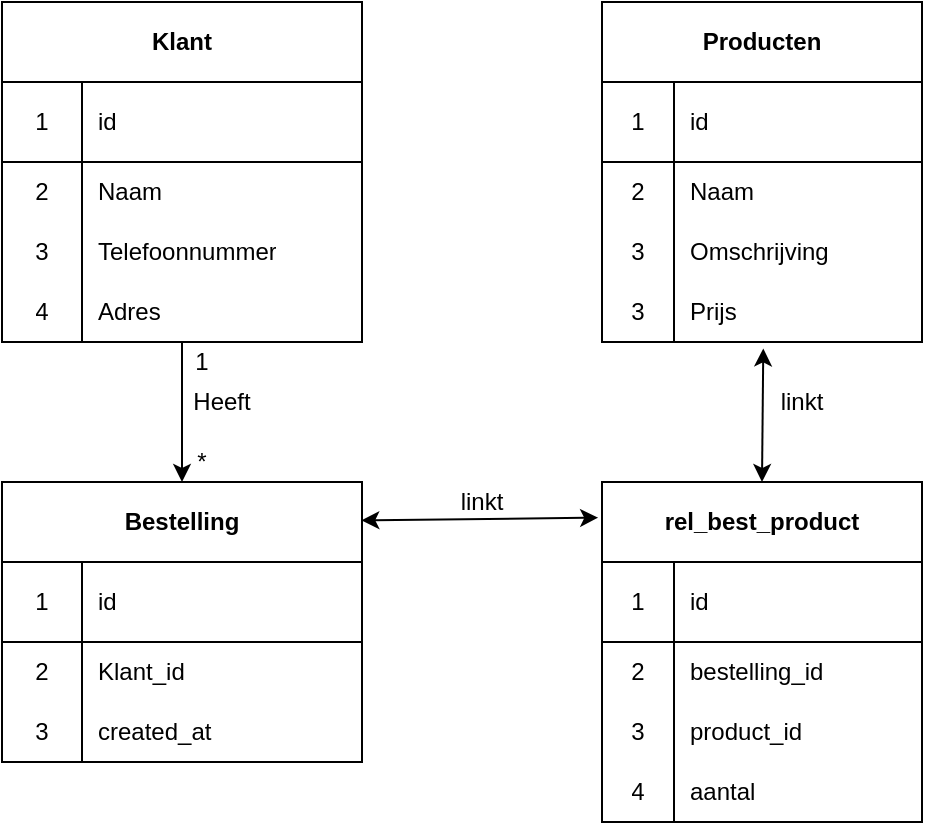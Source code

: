 <mxfile version="14.5.3" type="github">
  <diagram id="C5RBs43oDa-KdzZeNtuy" name="Page-1">
    <mxGraphModel dx="833" dy="593" grid="1" gridSize="10" guides="1" tooltips="1" connect="1" arrows="1" fold="1" page="1" pageScale="1" pageWidth="1300" pageHeight="1300" background="none" math="0" shadow="0">
      <root>
        <mxCell id="WIyWlLk6GJQsqaUBKTNV-0" />
        <mxCell id="WIyWlLk6GJQsqaUBKTNV-1" parent="WIyWlLk6GJQsqaUBKTNV-0" />
        <mxCell id="O79oeAFL2QF2HTidsIBU-59" style="edgeStyle=orthogonalEdgeStyle;rounded=0;orthogonalLoop=1;jettySize=auto;html=1;exitX=0.5;exitY=1;exitDx=0;exitDy=0;entryX=0.5;entryY=0;entryDx=0;entryDy=0;" edge="1" parent="WIyWlLk6GJQsqaUBKTNV-1" source="O79oeAFL2QF2HTidsIBU-7" target="O79oeAFL2QF2HTidsIBU-33">
          <mxGeometry relative="1" as="geometry" />
        </mxCell>
        <mxCell id="O79oeAFL2QF2HTidsIBU-7" value="Klant" style="shape=table;html=1;whiteSpace=wrap;startSize=40;container=1;collapsible=0;childLayout=tableLayout;fixedRows=1;rowLines=0;fontStyle=1;align=center;" vertex="1" parent="WIyWlLk6GJQsqaUBKTNV-1">
          <mxGeometry x="140" y="120" width="180" height="170" as="geometry" />
        </mxCell>
        <mxCell id="O79oeAFL2QF2HTidsIBU-8" value="" style="shape=partialRectangle;html=1;whiteSpace=wrap;collapsible=0;dropTarget=0;pointerEvents=0;fillColor=none;top=0;left=0;bottom=1;right=0;points=[[0,0.5],[1,0.5]];portConstraint=eastwest;" vertex="1" parent="O79oeAFL2QF2HTidsIBU-7">
          <mxGeometry y="40" width="180" height="40" as="geometry" />
        </mxCell>
        <mxCell id="O79oeAFL2QF2HTidsIBU-9" value="1" style="shape=partialRectangle;html=1;whiteSpace=wrap;connectable=0;fillColor=none;top=0;left=0;bottom=0;right=0;overflow=hidden;" vertex="1" parent="O79oeAFL2QF2HTidsIBU-8">
          <mxGeometry width="40" height="40" as="geometry" />
        </mxCell>
        <mxCell id="O79oeAFL2QF2HTidsIBU-10" value="id" style="shape=partialRectangle;html=1;whiteSpace=wrap;connectable=0;fillColor=none;top=0;left=0;bottom=0;right=0;align=left;spacingLeft=6;overflow=hidden;" vertex="1" parent="O79oeAFL2QF2HTidsIBU-8">
          <mxGeometry x="40" width="140" height="40" as="geometry" />
        </mxCell>
        <mxCell id="O79oeAFL2QF2HTidsIBU-11" value="" style="shape=partialRectangle;html=1;whiteSpace=wrap;collapsible=0;dropTarget=0;pointerEvents=0;fillColor=none;top=0;left=0;bottom=0;right=0;points=[[0,0.5],[1,0.5]];portConstraint=eastwest;" vertex="1" parent="O79oeAFL2QF2HTidsIBU-7">
          <mxGeometry y="80" width="180" height="30" as="geometry" />
        </mxCell>
        <mxCell id="O79oeAFL2QF2HTidsIBU-12" value="2" style="shape=partialRectangle;html=1;whiteSpace=wrap;connectable=0;fillColor=none;top=0;left=0;bottom=0;right=0;overflow=hidden;" vertex="1" parent="O79oeAFL2QF2HTidsIBU-11">
          <mxGeometry width="40" height="30" as="geometry" />
        </mxCell>
        <mxCell id="O79oeAFL2QF2HTidsIBU-13" value="Naam" style="shape=partialRectangle;html=1;whiteSpace=wrap;connectable=0;fillColor=none;top=0;left=0;bottom=0;right=0;align=left;spacingLeft=6;overflow=hidden;" vertex="1" parent="O79oeAFL2QF2HTidsIBU-11">
          <mxGeometry x="40" width="140" height="30" as="geometry" />
        </mxCell>
        <mxCell id="O79oeAFL2QF2HTidsIBU-14" value="" style="shape=partialRectangle;html=1;whiteSpace=wrap;collapsible=0;dropTarget=0;pointerEvents=0;fillColor=none;top=0;left=0;bottom=0;right=0;points=[[0,0.5],[1,0.5]];portConstraint=eastwest;" vertex="1" parent="O79oeAFL2QF2HTidsIBU-7">
          <mxGeometry y="110" width="180" height="30" as="geometry" />
        </mxCell>
        <mxCell id="O79oeAFL2QF2HTidsIBU-15" value="3" style="shape=partialRectangle;html=1;whiteSpace=wrap;connectable=0;fillColor=none;top=0;left=0;bottom=0;right=0;overflow=hidden;" vertex="1" parent="O79oeAFL2QF2HTidsIBU-14">
          <mxGeometry width="40" height="30" as="geometry" />
        </mxCell>
        <mxCell id="O79oeAFL2QF2HTidsIBU-16" value="Telefoonnummer" style="shape=partialRectangle;html=1;whiteSpace=wrap;connectable=0;fillColor=none;top=0;left=0;bottom=0;right=0;align=left;spacingLeft=6;overflow=hidden;" vertex="1" parent="O79oeAFL2QF2HTidsIBU-14">
          <mxGeometry x="40" width="140" height="30" as="geometry" />
        </mxCell>
        <mxCell id="O79oeAFL2QF2HTidsIBU-17" value="" style="shape=partialRectangle;html=1;whiteSpace=wrap;collapsible=0;dropTarget=0;pointerEvents=0;fillColor=none;top=0;left=0;bottom=0;right=0;points=[[0,0.5],[1,0.5]];portConstraint=eastwest;" vertex="1" parent="O79oeAFL2QF2HTidsIBU-7">
          <mxGeometry y="140" width="180" height="30" as="geometry" />
        </mxCell>
        <mxCell id="O79oeAFL2QF2HTidsIBU-18" value="4" style="shape=partialRectangle;html=1;whiteSpace=wrap;connectable=0;fillColor=none;top=0;left=0;bottom=0;right=0;overflow=hidden;" vertex="1" parent="O79oeAFL2QF2HTidsIBU-17">
          <mxGeometry width="40" height="30" as="geometry" />
        </mxCell>
        <mxCell id="O79oeAFL2QF2HTidsIBU-19" value="Adres" style="shape=partialRectangle;html=1;whiteSpace=wrap;connectable=0;fillColor=none;top=0;left=0;bottom=0;right=0;align=left;spacingLeft=6;overflow=hidden;" vertex="1" parent="O79oeAFL2QF2HTidsIBU-17">
          <mxGeometry x="40" width="140" height="30" as="geometry" />
        </mxCell>
        <mxCell id="O79oeAFL2QF2HTidsIBU-20" value="Producten" style="shape=table;html=1;whiteSpace=wrap;startSize=40;container=1;collapsible=0;childLayout=tableLayout;fixedRows=1;rowLines=0;fontStyle=1;align=center;" vertex="1" parent="WIyWlLk6GJQsqaUBKTNV-1">
          <mxGeometry x="440" y="120" width="160" height="170" as="geometry" />
        </mxCell>
        <mxCell id="O79oeAFL2QF2HTidsIBU-21" value="" style="shape=partialRectangle;html=1;whiteSpace=wrap;collapsible=0;dropTarget=0;pointerEvents=0;fillColor=none;top=0;left=0;bottom=1;right=0;points=[[0,0.5],[1,0.5]];portConstraint=eastwest;" vertex="1" parent="O79oeAFL2QF2HTidsIBU-20">
          <mxGeometry y="40" width="160" height="40" as="geometry" />
        </mxCell>
        <mxCell id="O79oeAFL2QF2HTidsIBU-22" value="1" style="shape=partialRectangle;html=1;whiteSpace=wrap;connectable=0;fillColor=none;top=0;left=0;bottom=0;right=0;overflow=hidden;" vertex="1" parent="O79oeAFL2QF2HTidsIBU-21">
          <mxGeometry width="36" height="40" as="geometry" />
        </mxCell>
        <mxCell id="O79oeAFL2QF2HTidsIBU-23" value="id" style="shape=partialRectangle;html=1;whiteSpace=wrap;connectable=0;fillColor=none;top=0;left=0;bottom=0;right=0;align=left;spacingLeft=6;overflow=hidden;" vertex="1" parent="O79oeAFL2QF2HTidsIBU-21">
          <mxGeometry x="36" width="124" height="40" as="geometry" />
        </mxCell>
        <mxCell id="O79oeAFL2QF2HTidsIBU-24" value="" style="shape=partialRectangle;html=1;whiteSpace=wrap;collapsible=0;dropTarget=0;pointerEvents=0;fillColor=none;top=0;left=0;bottom=0;right=0;points=[[0,0.5],[1,0.5]];portConstraint=eastwest;" vertex="1" parent="O79oeAFL2QF2HTidsIBU-20">
          <mxGeometry y="80" width="160" height="30" as="geometry" />
        </mxCell>
        <mxCell id="O79oeAFL2QF2HTidsIBU-25" value="2" style="shape=partialRectangle;html=1;whiteSpace=wrap;connectable=0;fillColor=none;top=0;left=0;bottom=0;right=0;overflow=hidden;" vertex="1" parent="O79oeAFL2QF2HTidsIBU-24">
          <mxGeometry width="36" height="30" as="geometry" />
        </mxCell>
        <mxCell id="O79oeAFL2QF2HTidsIBU-26" value="Naam" style="shape=partialRectangle;html=1;whiteSpace=wrap;connectable=0;fillColor=none;top=0;left=0;bottom=0;right=0;align=left;spacingLeft=6;overflow=hidden;" vertex="1" parent="O79oeAFL2QF2HTidsIBU-24">
          <mxGeometry x="36" width="124" height="30" as="geometry" />
        </mxCell>
        <mxCell id="O79oeAFL2QF2HTidsIBU-27" value="" style="shape=partialRectangle;html=1;whiteSpace=wrap;collapsible=0;dropTarget=0;pointerEvents=0;fillColor=none;top=0;left=0;bottom=0;right=0;points=[[0,0.5],[1,0.5]];portConstraint=eastwest;" vertex="1" parent="O79oeAFL2QF2HTidsIBU-20">
          <mxGeometry y="110" width="160" height="30" as="geometry" />
        </mxCell>
        <mxCell id="O79oeAFL2QF2HTidsIBU-28" value="3" style="shape=partialRectangle;html=1;whiteSpace=wrap;connectable=0;fillColor=none;top=0;left=0;bottom=0;right=0;overflow=hidden;" vertex="1" parent="O79oeAFL2QF2HTidsIBU-27">
          <mxGeometry width="36" height="30" as="geometry" />
        </mxCell>
        <mxCell id="O79oeAFL2QF2HTidsIBU-29" value="Omschrijving" style="shape=partialRectangle;html=1;whiteSpace=wrap;connectable=0;fillColor=none;top=0;left=0;bottom=0;right=0;align=left;spacingLeft=6;overflow=hidden;" vertex="1" parent="O79oeAFL2QF2HTidsIBU-27">
          <mxGeometry x="36" width="124" height="30" as="geometry" />
        </mxCell>
        <mxCell id="O79oeAFL2QF2HTidsIBU-30" value="" style="shape=partialRectangle;html=1;whiteSpace=wrap;collapsible=0;dropTarget=0;pointerEvents=0;fillColor=none;top=0;left=0;bottom=0;right=0;points=[[0,0.5],[1,0.5]];portConstraint=eastwest;" vertex="1" parent="O79oeAFL2QF2HTidsIBU-20">
          <mxGeometry y="140" width="160" height="30" as="geometry" />
        </mxCell>
        <mxCell id="O79oeAFL2QF2HTidsIBU-31" value="3" style="shape=partialRectangle;html=1;whiteSpace=wrap;connectable=0;fillColor=none;top=0;left=0;bottom=0;right=0;overflow=hidden;" vertex="1" parent="O79oeAFL2QF2HTidsIBU-30">
          <mxGeometry width="36" height="30" as="geometry" />
        </mxCell>
        <mxCell id="O79oeAFL2QF2HTidsIBU-32" value="Prijs" style="shape=partialRectangle;html=1;whiteSpace=wrap;connectable=0;fillColor=none;top=0;left=0;bottom=0;right=0;align=left;spacingLeft=6;overflow=hidden;" vertex="1" parent="O79oeAFL2QF2HTidsIBU-30">
          <mxGeometry x="36" width="124" height="30" as="geometry" />
        </mxCell>
        <mxCell id="O79oeAFL2QF2HTidsIBU-33" value="Bestelling" style="shape=table;html=1;whiteSpace=wrap;startSize=40;container=1;collapsible=0;childLayout=tableLayout;fixedRows=1;rowLines=0;fontStyle=1;align=center;" vertex="1" parent="WIyWlLk6GJQsqaUBKTNV-1">
          <mxGeometry x="140" y="360" width="180" height="140" as="geometry" />
        </mxCell>
        <mxCell id="O79oeAFL2QF2HTidsIBU-34" value="" style="shape=partialRectangle;html=1;whiteSpace=wrap;collapsible=0;dropTarget=0;pointerEvents=0;fillColor=none;top=0;left=0;bottom=1;right=0;points=[[0,0.5],[1,0.5]];portConstraint=eastwest;" vertex="1" parent="O79oeAFL2QF2HTidsIBU-33">
          <mxGeometry y="40" width="180" height="40" as="geometry" />
        </mxCell>
        <mxCell id="O79oeAFL2QF2HTidsIBU-35" value="1" style="shape=partialRectangle;html=1;whiteSpace=wrap;connectable=0;fillColor=none;top=0;left=0;bottom=0;right=0;overflow=hidden;" vertex="1" parent="O79oeAFL2QF2HTidsIBU-34">
          <mxGeometry width="40" height="40" as="geometry" />
        </mxCell>
        <mxCell id="O79oeAFL2QF2HTidsIBU-36" value="id" style="shape=partialRectangle;html=1;whiteSpace=wrap;connectable=0;fillColor=none;top=0;left=0;bottom=0;right=0;align=left;spacingLeft=6;overflow=hidden;" vertex="1" parent="O79oeAFL2QF2HTidsIBU-34">
          <mxGeometry x="40" width="140" height="40" as="geometry" />
        </mxCell>
        <mxCell id="O79oeAFL2QF2HTidsIBU-37" value="" style="shape=partialRectangle;html=1;whiteSpace=wrap;collapsible=0;dropTarget=0;pointerEvents=0;fillColor=none;top=0;left=0;bottom=0;right=0;points=[[0,0.5],[1,0.5]];portConstraint=eastwest;" vertex="1" parent="O79oeAFL2QF2HTidsIBU-33">
          <mxGeometry y="80" width="180" height="30" as="geometry" />
        </mxCell>
        <mxCell id="O79oeAFL2QF2HTidsIBU-38" value="2" style="shape=partialRectangle;html=1;whiteSpace=wrap;connectable=0;fillColor=none;top=0;left=0;bottom=0;right=0;overflow=hidden;" vertex="1" parent="O79oeAFL2QF2HTidsIBU-37">
          <mxGeometry width="40" height="30" as="geometry" />
        </mxCell>
        <mxCell id="O79oeAFL2QF2HTidsIBU-39" value="Klant_id" style="shape=partialRectangle;html=1;whiteSpace=wrap;connectable=0;fillColor=none;top=0;left=0;bottom=0;right=0;align=left;spacingLeft=6;overflow=hidden;" vertex="1" parent="O79oeAFL2QF2HTidsIBU-37">
          <mxGeometry x="40" width="140" height="30" as="geometry" />
        </mxCell>
        <mxCell id="O79oeAFL2QF2HTidsIBU-40" value="" style="shape=partialRectangle;html=1;whiteSpace=wrap;collapsible=0;dropTarget=0;pointerEvents=0;fillColor=none;top=0;left=0;bottom=0;right=0;points=[[0,0.5],[1,0.5]];portConstraint=eastwest;" vertex="1" parent="O79oeAFL2QF2HTidsIBU-33">
          <mxGeometry y="110" width="180" height="30" as="geometry" />
        </mxCell>
        <mxCell id="O79oeAFL2QF2HTidsIBU-41" value="3" style="shape=partialRectangle;html=1;whiteSpace=wrap;connectable=0;fillColor=none;top=0;left=0;bottom=0;right=0;overflow=hidden;" vertex="1" parent="O79oeAFL2QF2HTidsIBU-40">
          <mxGeometry width="40" height="30" as="geometry" />
        </mxCell>
        <mxCell id="O79oeAFL2QF2HTidsIBU-42" value="created_at" style="shape=partialRectangle;html=1;whiteSpace=wrap;connectable=0;fillColor=none;top=0;left=0;bottom=0;right=0;align=left;spacingLeft=6;overflow=hidden;" vertex="1" parent="O79oeAFL2QF2HTidsIBU-40">
          <mxGeometry x="40" width="140" height="30" as="geometry" />
        </mxCell>
        <mxCell id="O79oeAFL2QF2HTidsIBU-43" value="rel_best_product" style="shape=table;html=1;whiteSpace=wrap;startSize=40;container=1;collapsible=0;childLayout=tableLayout;fixedRows=1;rowLines=0;fontStyle=1;align=center;" vertex="1" parent="WIyWlLk6GJQsqaUBKTNV-1">
          <mxGeometry x="440" y="360" width="160" height="170" as="geometry" />
        </mxCell>
        <mxCell id="O79oeAFL2QF2HTidsIBU-44" value="" style="shape=partialRectangle;html=1;whiteSpace=wrap;collapsible=0;dropTarget=0;pointerEvents=0;fillColor=none;top=0;left=0;bottom=1;right=0;points=[[0,0.5],[1,0.5]];portConstraint=eastwest;" vertex="1" parent="O79oeAFL2QF2HTidsIBU-43">
          <mxGeometry y="40" width="160" height="40" as="geometry" />
        </mxCell>
        <mxCell id="O79oeAFL2QF2HTidsIBU-45" value="1" style="shape=partialRectangle;html=1;whiteSpace=wrap;connectable=0;fillColor=none;top=0;left=0;bottom=0;right=0;overflow=hidden;" vertex="1" parent="O79oeAFL2QF2HTidsIBU-44">
          <mxGeometry width="36" height="40" as="geometry" />
        </mxCell>
        <mxCell id="O79oeAFL2QF2HTidsIBU-46" value="id" style="shape=partialRectangle;html=1;whiteSpace=wrap;connectable=0;fillColor=none;top=0;left=0;bottom=0;right=0;align=left;spacingLeft=6;overflow=hidden;" vertex="1" parent="O79oeAFL2QF2HTidsIBU-44">
          <mxGeometry x="36" width="124" height="40" as="geometry" />
        </mxCell>
        <mxCell id="O79oeAFL2QF2HTidsIBU-50" value="" style="shape=partialRectangle;html=1;whiteSpace=wrap;collapsible=0;dropTarget=0;pointerEvents=0;fillColor=none;top=0;left=0;bottom=0;right=0;points=[[0,0.5],[1,0.5]];portConstraint=eastwest;" vertex="1" parent="O79oeAFL2QF2HTidsIBU-43">
          <mxGeometry y="80" width="160" height="30" as="geometry" />
        </mxCell>
        <mxCell id="O79oeAFL2QF2HTidsIBU-51" value="2" style="shape=partialRectangle;html=1;whiteSpace=wrap;connectable=0;fillColor=none;top=0;left=0;bottom=0;right=0;overflow=hidden;" vertex="1" parent="O79oeAFL2QF2HTidsIBU-50">
          <mxGeometry width="36" height="30" as="geometry" />
        </mxCell>
        <mxCell id="O79oeAFL2QF2HTidsIBU-52" value="bestelling_id" style="shape=partialRectangle;html=1;whiteSpace=wrap;connectable=0;fillColor=none;top=0;left=0;bottom=0;right=0;align=left;spacingLeft=6;overflow=hidden;" vertex="1" parent="O79oeAFL2QF2HTidsIBU-50">
          <mxGeometry x="36" width="124" height="30" as="geometry" />
        </mxCell>
        <mxCell id="O79oeAFL2QF2HTidsIBU-47" value="" style="shape=partialRectangle;html=1;whiteSpace=wrap;collapsible=0;dropTarget=0;pointerEvents=0;fillColor=none;top=0;left=0;bottom=0;right=0;points=[[0,0.5],[1,0.5]];portConstraint=eastwest;" vertex="1" parent="O79oeAFL2QF2HTidsIBU-43">
          <mxGeometry y="110" width="160" height="30" as="geometry" />
        </mxCell>
        <mxCell id="O79oeAFL2QF2HTidsIBU-48" value="3" style="shape=partialRectangle;html=1;whiteSpace=wrap;connectable=0;fillColor=none;top=0;left=0;bottom=0;right=0;overflow=hidden;" vertex="1" parent="O79oeAFL2QF2HTidsIBU-47">
          <mxGeometry width="36" height="30" as="geometry" />
        </mxCell>
        <mxCell id="O79oeAFL2QF2HTidsIBU-49" value="product_id" style="shape=partialRectangle;html=1;whiteSpace=wrap;connectable=0;fillColor=none;top=0;left=0;bottom=0;right=0;align=left;spacingLeft=6;overflow=hidden;" vertex="1" parent="O79oeAFL2QF2HTidsIBU-47">
          <mxGeometry x="36" width="124" height="30" as="geometry" />
        </mxCell>
        <mxCell id="O79oeAFL2QF2HTidsIBU-53" value="" style="shape=partialRectangle;html=1;whiteSpace=wrap;collapsible=0;dropTarget=0;pointerEvents=0;fillColor=none;top=0;left=0;bottom=0;right=0;points=[[0,0.5],[1,0.5]];portConstraint=eastwest;" vertex="1" parent="O79oeAFL2QF2HTidsIBU-43">
          <mxGeometry y="140" width="160" height="30" as="geometry" />
        </mxCell>
        <mxCell id="O79oeAFL2QF2HTidsIBU-54" value="4" style="shape=partialRectangle;html=1;whiteSpace=wrap;connectable=0;fillColor=none;top=0;left=0;bottom=0;right=0;overflow=hidden;" vertex="1" parent="O79oeAFL2QF2HTidsIBU-53">
          <mxGeometry width="36" height="30" as="geometry" />
        </mxCell>
        <mxCell id="O79oeAFL2QF2HTidsIBU-55" value="aantal" style="shape=partialRectangle;html=1;whiteSpace=wrap;connectable=0;fillColor=none;top=0;left=0;bottom=0;right=0;align=left;spacingLeft=6;overflow=hidden;" vertex="1" parent="O79oeAFL2QF2HTidsIBU-53">
          <mxGeometry x="36" width="124" height="30" as="geometry" />
        </mxCell>
        <mxCell id="O79oeAFL2QF2HTidsIBU-56" value="" style="endArrow=classic;startArrow=classic;html=1;exitX=0.998;exitY=0.137;exitDx=0;exitDy=0;exitPerimeter=0;entryX=-0.012;entryY=0.105;entryDx=0;entryDy=0;entryPerimeter=0;" edge="1" parent="WIyWlLk6GJQsqaUBKTNV-1" source="O79oeAFL2QF2HTidsIBU-33" target="O79oeAFL2QF2HTidsIBU-43">
          <mxGeometry width="50" height="50" relative="1" as="geometry">
            <mxPoint x="520" y="430" as="sourcePoint" />
            <mxPoint x="570" y="380" as="targetPoint" />
          </mxGeometry>
        </mxCell>
        <mxCell id="O79oeAFL2QF2HTidsIBU-60" value="Heeft" style="text;html=1;strokeColor=none;fillColor=none;align=center;verticalAlign=middle;whiteSpace=wrap;rounded=0;" vertex="1" parent="WIyWlLk6GJQsqaUBKTNV-1">
          <mxGeometry x="210" y="310" width="80" height="20" as="geometry" />
        </mxCell>
        <mxCell id="O79oeAFL2QF2HTidsIBU-61" value="1" style="text;html=1;strokeColor=none;fillColor=none;align=center;verticalAlign=middle;whiteSpace=wrap;rounded=0;" vertex="1" parent="WIyWlLk6GJQsqaUBKTNV-1">
          <mxGeometry x="220" y="290" width="40" height="20" as="geometry" />
        </mxCell>
        <mxCell id="O79oeAFL2QF2HTidsIBU-62" value="*" style="text;html=1;strokeColor=none;fillColor=none;align=center;verticalAlign=middle;whiteSpace=wrap;rounded=0;" vertex="1" parent="WIyWlLk6GJQsqaUBKTNV-1">
          <mxGeometry x="220" y="340" width="40" height="20" as="geometry" />
        </mxCell>
        <mxCell id="O79oeAFL2QF2HTidsIBU-64" value="linkt" style="text;html=1;strokeColor=none;fillColor=none;align=center;verticalAlign=middle;whiteSpace=wrap;rounded=0;" vertex="1" parent="WIyWlLk6GJQsqaUBKTNV-1">
          <mxGeometry x="360" y="360" width="40" height="20" as="geometry" />
        </mxCell>
        <mxCell id="O79oeAFL2QF2HTidsIBU-65" value="linkt" style="text;html=1;strokeColor=none;fillColor=none;align=center;verticalAlign=middle;whiteSpace=wrap;rounded=0;" vertex="1" parent="WIyWlLk6GJQsqaUBKTNV-1">
          <mxGeometry x="520" y="310" width="40" height="20" as="geometry" />
        </mxCell>
        <mxCell id="O79oeAFL2QF2HTidsIBU-66" value="" style="endArrow=classic;startArrow=classic;html=1;exitX=0.5;exitY=0;exitDx=0;exitDy=0;entryX=0.504;entryY=1.107;entryDx=0;entryDy=0;entryPerimeter=0;" edge="1" parent="WIyWlLk6GJQsqaUBKTNV-1" source="O79oeAFL2QF2HTidsIBU-43" target="O79oeAFL2QF2HTidsIBU-30">
          <mxGeometry width="50" height="50" relative="1" as="geometry">
            <mxPoint x="600" y="377" as="sourcePoint" />
            <mxPoint x="510" y="310" as="targetPoint" />
          </mxGeometry>
        </mxCell>
      </root>
    </mxGraphModel>
  </diagram>
</mxfile>
